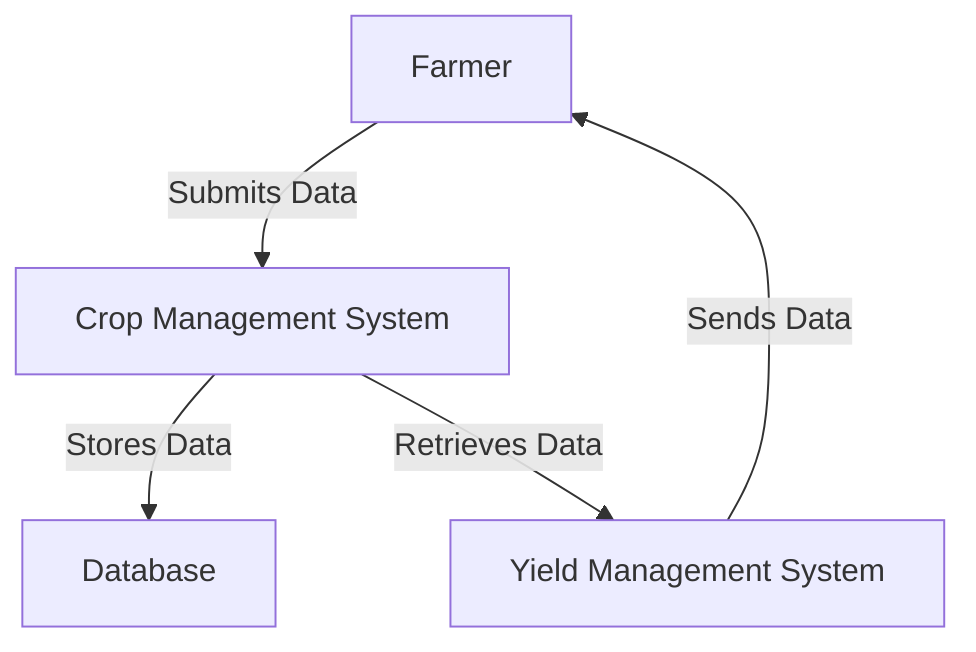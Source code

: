 graph TD
    A[Farmer] -->|Submits Data| B[Crop Management System]
    B -->|Stores Data| C[Database]
    B -->|Retrieves Data| D[Yield Management System]
    D -->|Sends Data| A